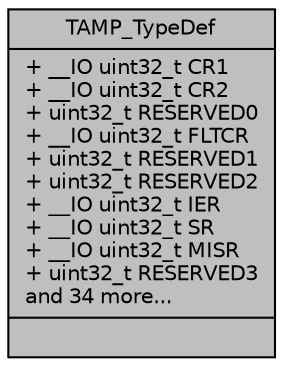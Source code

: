 digraph "TAMP_TypeDef"
{
 // LATEX_PDF_SIZE
  edge [fontname="Helvetica",fontsize="10",labelfontname="Helvetica",labelfontsize="10"];
  node [fontname="Helvetica",fontsize="10",shape=record];
  Node1 [label="{TAMP_TypeDef\n|+ __IO uint32_t CR1\l+ __IO uint32_t CR2\l+ uint32_t RESERVED0\l+ __IO uint32_t FLTCR\l+ uint32_t RESERVED1\l+ uint32_t RESERVED2\l+ __IO uint32_t IER\l+ __IO uint32_t SR\l+ __IO uint32_t MISR\l+ uint32_t RESERVED3\land 34 more...\l|}",height=0.2,width=0.4,color="black", fillcolor="grey75", style="filled", fontcolor="black",tooltip="Tamper and backup registers."];
}
